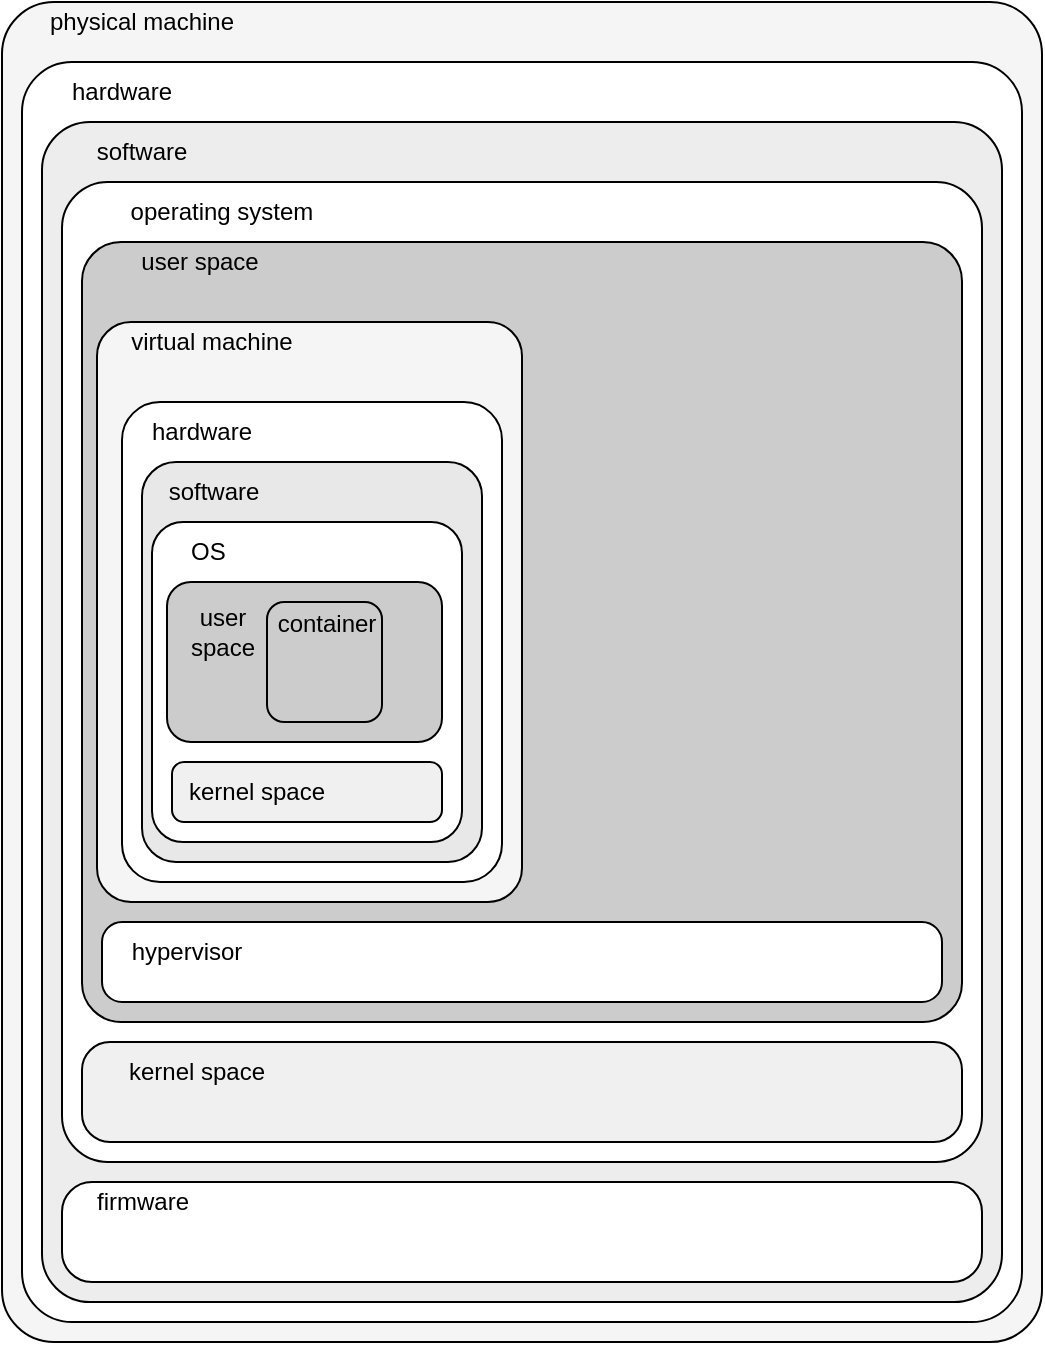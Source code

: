 <mxfile version="21.1.4" type="device">
  <diagram id="aZzCiTEgSDXypdaJf5oC" name="Page-1">
    <mxGraphModel dx="3279" dy="547" grid="1" gridSize="10" guides="1" tooltips="1" connect="1" arrows="1" fold="1" page="1" pageScale="1" pageWidth="827" pageHeight="1169" math="0" shadow="0">
      <root>
        <mxCell id="0" />
        <mxCell id="1" parent="0" />
        <mxCell id="qEZxZb18fNbEGhvGFvHe-20" value="" style="rounded=1;whiteSpace=wrap;html=1;arcSize=5;imageHeight=24;fillColor=#F5F5F5;" parent="1" vertex="1">
          <mxGeometry x="-2470" y="190" width="520" height="670" as="geometry" />
        </mxCell>
        <mxCell id="qcJDbEwE1XpdXQrslt51-1" value="" style="rounded=1;whiteSpace=wrap;html=1;arcSize=5;imageHeight=24;" parent="1" vertex="1">
          <mxGeometry x="-2460" y="220" width="500" height="630" as="geometry" />
        </mxCell>
        <mxCell id="qcJDbEwE1XpdXQrslt51-2" value="" style="rounded=1;whiteSpace=wrap;html=1;arcSize=5;fillColor=#EDEDED;" parent="1" vertex="1">
          <mxGeometry x="-2450" y="250" width="480" height="590" as="geometry" />
        </mxCell>
        <mxCell id="qcJDbEwE1XpdXQrslt51-55" value="" style="rounded=1;whiteSpace=wrap;html=1;arcSize=5;" parent="1" vertex="1">
          <mxGeometry x="-2440" y="280" width="460" height="490" as="geometry" />
        </mxCell>
        <mxCell id="qcJDbEwE1XpdXQrslt51-10" value="" style="rounded=1;whiteSpace=wrap;html=1;arcSize=5;fillColor=#CCCCCC;" parent="1" vertex="1">
          <mxGeometry x="-2430" y="310" width="440" height="390" as="geometry" />
        </mxCell>
        <mxCell id="qcJDbEwE1XpdXQrslt51-26" value="" style="rounded=1;whiteSpace=wrap;html=1;arcSize=30;imageHeight=24;" parent="1" vertex="1">
          <mxGeometry x="-2440" y="780" width="460" height="50" as="geometry" />
        </mxCell>
        <mxCell id="qcJDbEwE1XpdXQrslt51-6" value="" style="rounded=1;whiteSpace=wrap;html=1;arcSize=28;imageHeight=24;fillColor=#F0F0F0;" parent="1" vertex="1">
          <mxGeometry x="-2430" y="710" width="440" height="50" as="geometry" />
        </mxCell>
        <mxCell id="qcJDbEwE1XpdXQrslt51-17" value="kernel space" style="text;html=1;strokeColor=none;fillColor=none;align=center;verticalAlign=middle;whiteSpace=wrap;rounded=0;" parent="1" vertex="1">
          <mxGeometry x="-2415" y="710" width="85" height="30" as="geometry" />
        </mxCell>
        <mxCell id="qcJDbEwE1XpdXQrslt51-18" value="user space" style="text;html=1;strokeColor=none;fillColor=none;align=center;verticalAlign=middle;whiteSpace=wrap;rounded=0;" parent="1" vertex="1">
          <mxGeometry x="-2405" y="420" width="95" height="30" as="geometry" />
        </mxCell>
        <mxCell id="qcJDbEwE1XpdXQrslt51-24" value="software" style="text;html=1;strokeColor=none;fillColor=none;align=center;verticalAlign=middle;whiteSpace=wrap;rounded=0;" parent="1" vertex="1">
          <mxGeometry x="-2430" y="250" width="60" height="30" as="geometry" />
        </mxCell>
        <mxCell id="qcJDbEwE1XpdXQrslt51-25" value="hardware" style="text;html=1;strokeColor=none;fillColor=none;align=center;verticalAlign=middle;whiteSpace=wrap;rounded=0;" parent="1" vertex="1">
          <mxGeometry x="-2440" y="220" width="60" height="30" as="geometry" />
        </mxCell>
        <mxCell id="qcJDbEwE1XpdXQrslt51-54" value="firmware" style="text;html=1;strokeColor=none;fillColor=none;align=center;verticalAlign=middle;whiteSpace=wrap;rounded=0;" parent="1" vertex="1">
          <mxGeometry x="-2437.5" y="780" width="75" height="20" as="geometry" />
        </mxCell>
        <mxCell id="qcJDbEwE1XpdXQrslt51-57" value="operating system" style="text;html=1;strokeColor=none;fillColor=none;align=center;verticalAlign=middle;whiteSpace=wrap;rounded=0;" parent="1" vertex="1">
          <mxGeometry x="-2390" y="400" width="95" as="geometry" />
        </mxCell>
        <mxCell id="jprQ5lEr49byNqmnvGfp-2" value="" style="rounded=1;whiteSpace=wrap;html=1;arcSize=25;imageHeight=24;" parent="1" vertex="1">
          <mxGeometry x="-2420" y="650" width="420" height="40" as="geometry" />
        </mxCell>
        <mxCell id="jprQ5lEr49byNqmnvGfp-27" value="" style="group" parent="1" vertex="1" connectable="0">
          <mxGeometry x="-2410" y="390" width="210" height="255" as="geometry" />
        </mxCell>
        <mxCell id="qEZxZb18fNbEGhvGFvHe-15" value="" style="rounded=1;whiteSpace=wrap;html=1;arcSize=8;fillColor=#F5F5F5;" parent="jprQ5lEr49byNqmnvGfp-27" vertex="1">
          <mxGeometry x="-12.5" y="-40" width="212.5" height="290" as="geometry" />
        </mxCell>
        <mxCell id="jprQ5lEr49byNqmnvGfp-28" value="" style="rounded=1;whiteSpace=wrap;html=1;arcSize=10;imageHeight=24;" parent="jprQ5lEr49byNqmnvGfp-27" vertex="1">
          <mxGeometry width="190" height="240" as="geometry" />
        </mxCell>
        <mxCell id="jprQ5lEr49byNqmnvGfp-29" value="" style="rounded=1;whiteSpace=wrap;html=1;arcSize=10;fillColor=#E8E8E8;" parent="jprQ5lEr49byNqmnvGfp-27" vertex="1">
          <mxGeometry x="10" y="30" width="170" height="200" as="geometry" />
        </mxCell>
        <mxCell id="jprQ5lEr49byNqmnvGfp-30" value="" style="rounded=1;whiteSpace=wrap;html=1;arcSize=10;" parent="jprQ5lEr49byNqmnvGfp-27" vertex="1">
          <mxGeometry x="15" y="60" width="155" height="160" as="geometry" />
        </mxCell>
        <mxCell id="jprQ5lEr49byNqmnvGfp-31" value="" style="rounded=1;whiteSpace=wrap;html=1;arcSize=15;fillColor=#CCCCCC;" parent="jprQ5lEr49byNqmnvGfp-27" vertex="1">
          <mxGeometry x="22.5" y="90" width="137.5" height="80" as="geometry" />
        </mxCell>
        <mxCell id="jprQ5lEr49byNqmnvGfp-32" value="" style="rounded=1;whiteSpace=wrap;html=1;arcSize=20;imageHeight=24;fillColor=#F0F0F0;" parent="jprQ5lEr49byNqmnvGfp-27" vertex="1">
          <mxGeometry x="25" y="180" width="135" height="30" as="geometry" />
        </mxCell>
        <mxCell id="jprQ5lEr49byNqmnvGfp-33" value="kernel space" style="text;html=1;strokeColor=none;fillColor=none;align=center;verticalAlign=middle;whiteSpace=wrap;rounded=0;arcSize=20;" parent="jprQ5lEr49byNqmnvGfp-27" vertex="1">
          <mxGeometry x="25" y="183.87" width="85" height="22.25" as="geometry" />
        </mxCell>
        <mxCell id="jprQ5lEr49byNqmnvGfp-34" value="user &lt;br&gt;space" style="text;html=1;strokeColor=none;fillColor=none;align=center;verticalAlign=middle;whiteSpace=wrap;rounded=0;" parent="jprQ5lEr49byNqmnvGfp-27" vertex="1">
          <mxGeometry x="12.5" y="100" width="75" height="30" as="geometry" />
        </mxCell>
        <mxCell id="jprQ5lEr49byNqmnvGfp-35" value="software" style="text;html=1;strokeColor=none;fillColor=none;align=center;verticalAlign=middle;whiteSpace=wrap;rounded=0;" parent="jprQ5lEr49byNqmnvGfp-27" vertex="1">
          <mxGeometry x="16.25" y="30" width="60" height="30" as="geometry" />
        </mxCell>
        <mxCell id="jprQ5lEr49byNqmnvGfp-36" value="hardware" style="text;html=1;strokeColor=none;fillColor=none;align=center;verticalAlign=middle;whiteSpace=wrap;rounded=0;" parent="jprQ5lEr49byNqmnvGfp-27" vertex="1">
          <mxGeometry x="10" width="60" height="30" as="geometry" />
        </mxCell>
        <mxCell id="jprQ5lEr49byNqmnvGfp-37" value="OS&amp;nbsp;&amp;nbsp;" style="text;html=1;strokeColor=none;fillColor=none;align=center;verticalAlign=middle;whiteSpace=wrap;rounded=0;" parent="jprQ5lEr49byNqmnvGfp-27" vertex="1">
          <mxGeometry x="20" y="70" width="52.5" height="10" as="geometry" />
        </mxCell>
        <mxCell id="qEZxZb18fNbEGhvGFvHe-16" value="virtual machine" style="text;html=1;strokeColor=none;fillColor=none;align=center;verticalAlign=middle;whiteSpace=wrap;rounded=0;" parent="jprQ5lEr49byNqmnvGfp-27" vertex="1">
          <mxGeometry y="-40" width="90" height="20" as="geometry" />
        </mxCell>
        <mxCell id="eIyCrA_YJBkCbxsexrYI-1" value="" style="rounded=1;whiteSpace=wrap;html=1;arcSize=15;fillColor=#CCCCCC;" vertex="1" parent="jprQ5lEr49byNqmnvGfp-27">
          <mxGeometry x="72.5" y="100" width="57.5" height="60" as="geometry" />
        </mxCell>
        <mxCell id="eIyCrA_YJBkCbxsexrYI-2" value="container" style="text;html=1;strokeColor=none;fillColor=none;align=center;verticalAlign=middle;whiteSpace=wrap;rounded=0;" vertex="1" parent="jprQ5lEr49byNqmnvGfp-27">
          <mxGeometry x="80" y="101" width="45" height="20" as="geometry" />
        </mxCell>
        <mxCell id="jprQ5lEr49byNqmnvGfp-61" value="user space" style="text;html=1;strokeColor=none;fillColor=none;align=center;verticalAlign=middle;whiteSpace=wrap;rounded=0;" parent="1" vertex="1">
          <mxGeometry x="-2410" y="310" width="77.5" height="20" as="geometry" />
        </mxCell>
        <mxCell id="jprQ5lEr49byNqmnvGfp-62" value="hypervisor" style="text;html=1;strokeColor=none;fillColor=none;align=center;verticalAlign=middle;whiteSpace=wrap;rounded=0;" parent="1" vertex="1">
          <mxGeometry x="-2420" y="650" width="85" height="30" as="geometry" />
        </mxCell>
        <mxCell id="qEZxZb18fNbEGhvGFvHe-1" value="operating system" style="text;html=1;strokeColor=none;fillColor=none;align=center;verticalAlign=middle;whiteSpace=wrap;rounded=0;" parent="1" vertex="1">
          <mxGeometry x="-2415" y="280" width="110" height="30" as="geometry" />
        </mxCell>
        <mxCell id="qEZxZb18fNbEGhvGFvHe-21" value="physical machine" style="text;html=1;strokeColor=none;fillColor=none;align=center;verticalAlign=middle;whiteSpace=wrap;rounded=0;" parent="1" vertex="1">
          <mxGeometry x="-2450" y="190" width="100" height="20" as="geometry" />
        </mxCell>
      </root>
    </mxGraphModel>
  </diagram>
</mxfile>
